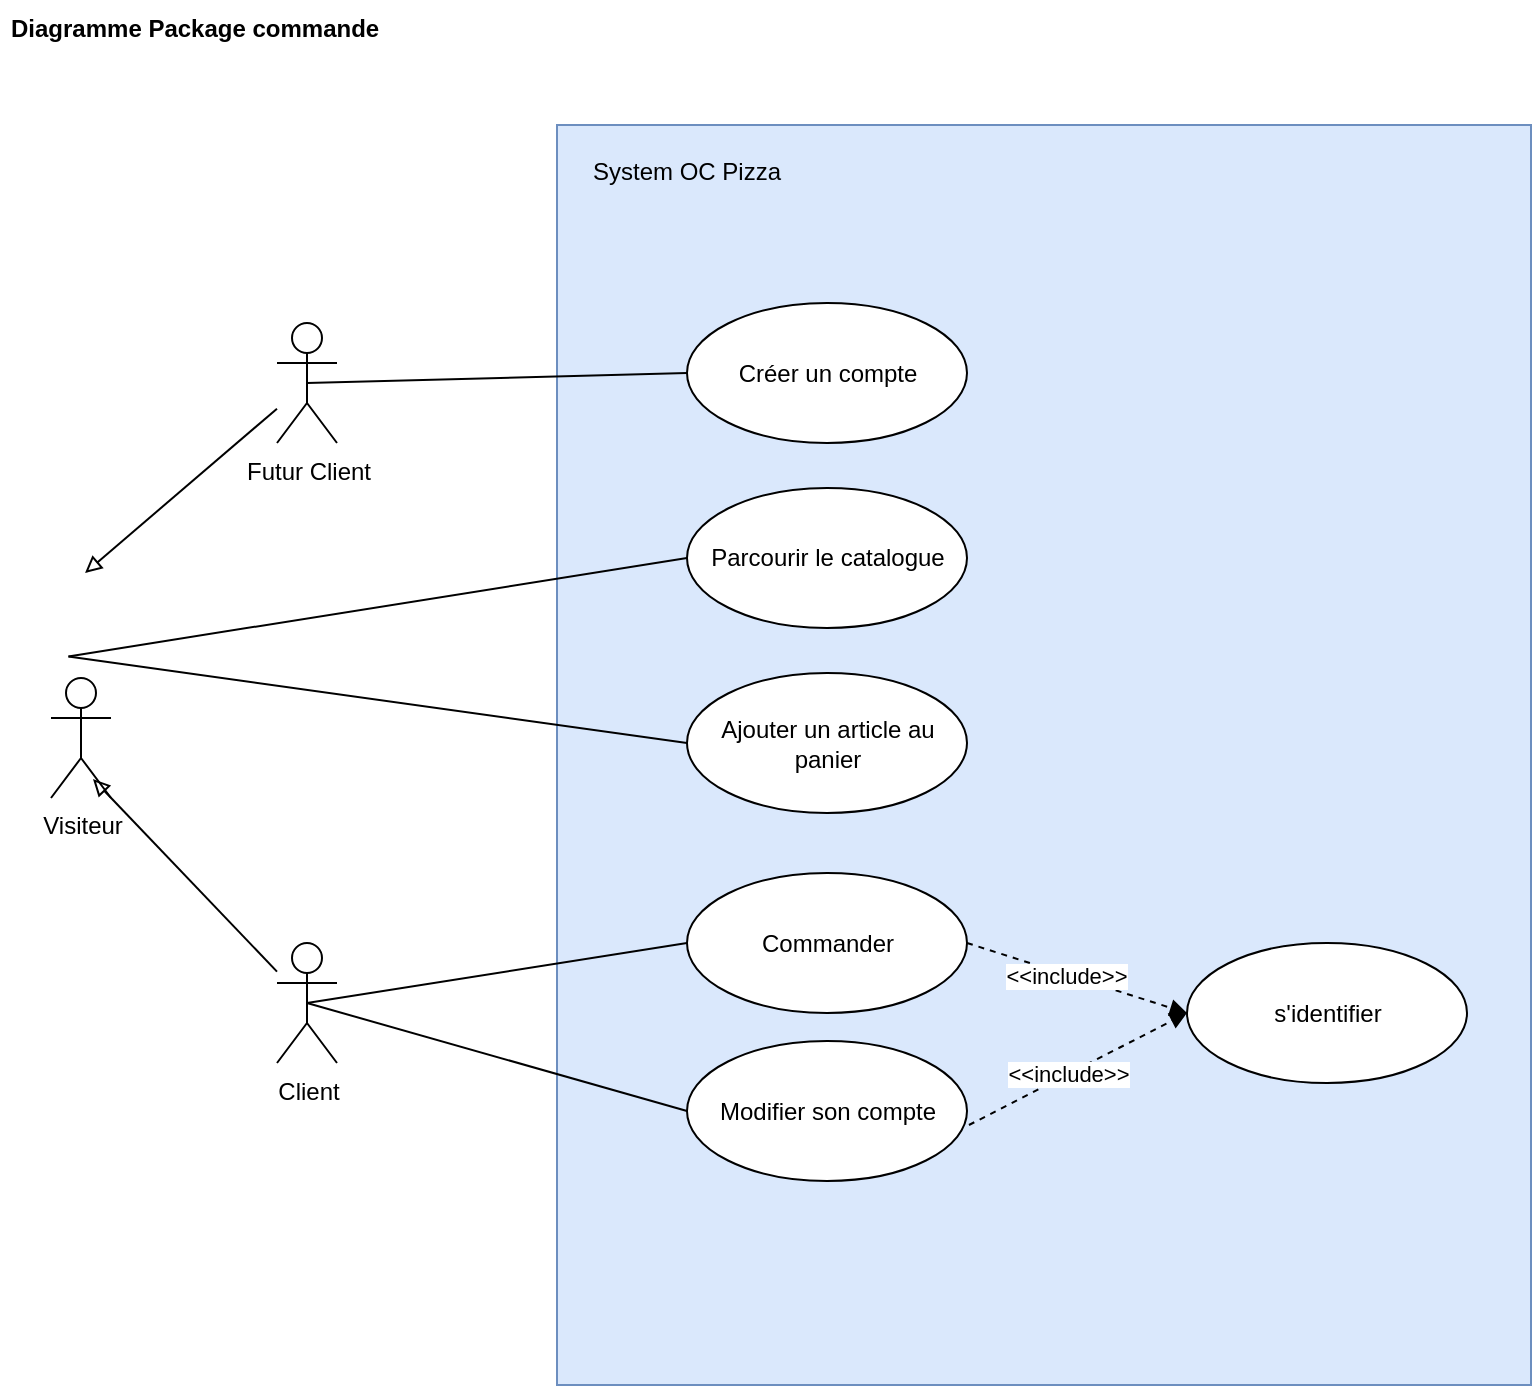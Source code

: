 <mxfile version="10.7.5" type="github"><diagram id="JyewgY5fW5GwQvbCHZMt" name="Page-1"><mxGraphModel dx="1991" dy="1047" grid="0" gridSize="10" guides="1" tooltips="1" connect="1" arrows="1" fold="1" page="1" pageScale="1" pageWidth="827" pageHeight="1169" math="0" shadow="0"><root><mxCell id="0"/><mxCell id="1" parent="0"/><mxCell id="UzLh6fYsP8_uI1JXRNLo-1" value="" style="rounded=0;whiteSpace=wrap;html=1;fillColor=#dae8fc;strokeColor=#6c8ebf;" parent="1" vertex="1"><mxGeometry x="296.5" y="78.5" width="487" height="630" as="geometry"/></mxCell><mxCell id="K4qejNiPM75E0a2eYyHc-4" value="Visiteur" style="shape=umlActor;verticalLabelPosition=bottom;labelBackgroundColor=#ffffff;verticalAlign=top;html=1;" parent="1" vertex="1"><mxGeometry x="43.5" y="355" width="30" height="60" as="geometry"/></mxCell><mxCell id="1fBPymo8KHfcIan3zini-11" style="edgeStyle=none;rounded=0;orthogonalLoop=1;jettySize=auto;html=1;endArrow=block;endFill=0;" parent="1" source="K4qejNiPM75E0a2eYyHc-5" edge="1"><mxGeometry relative="1" as="geometry"><mxPoint x="64.5" y="405.5" as="targetPoint"/></mxGeometry></mxCell><mxCell id="K4qejNiPM75E0a2eYyHc-5" value="Client" style="shape=umlActor;verticalLabelPosition=bottom;labelBackgroundColor=#ffffff;verticalAlign=top;html=1;" parent="1" vertex="1"><mxGeometry x="156.5" y="487.5" width="30" height="60" as="geometry"/></mxCell><mxCell id="K4qejNiPM75E0a2eYyHc-6" value="Créer un compte" style="ellipse;whiteSpace=wrap;html=1;" parent="1" vertex="1"><mxGeometry x="361.5" y="167.5" width="140" height="70" as="geometry"/></mxCell><mxCell id="K4qejNiPM75E0a2eYyHc-7" value="Parcourir le catalogue" style="ellipse;whiteSpace=wrap;html=1;" parent="1" vertex="1"><mxGeometry x="361.5" y="260" width="140" height="70" as="geometry"/></mxCell><mxCell id="K4qejNiPM75E0a2eYyHc-8" value="Ajouter un article au panier" style="ellipse;whiteSpace=wrap;html=1;" parent="1" vertex="1"><mxGeometry x="361.5" y="352.5" width="140" height="70" as="geometry"/></mxCell><mxCell id="1fBPymo8KHfcIan3zini-1" value="Commander" style="ellipse;whiteSpace=wrap;html=1;" parent="1" vertex="1"><mxGeometry x="361.5" y="452.5" width="140" height="70" as="geometry"/></mxCell><mxCell id="1fBPymo8KHfcIan3zini-2" value="Modifier son compte" style="ellipse;whiteSpace=wrap;html=1;" parent="1" vertex="1"><mxGeometry x="361.5" y="536.5" width="140" height="70" as="geometry"/></mxCell><mxCell id="1fBPymo8KHfcIan3zini-3" value="" style="endArrow=none;html=1;entryX=0;entryY=0.5;entryDx=0;entryDy=0;exitX=0.5;exitY=0.5;exitDx=0;exitDy=0;exitPerimeter=0;" parent="1" source="Q5NexWk7gaBLdIOtgQEJ-1" target="K4qejNiPM75E0a2eYyHc-6" edge="1"><mxGeometry width="50" height="50" relative="1" as="geometry"><mxPoint x="156.786" y="200.786" as="sourcePoint"/><mxPoint x="101.5" y="672.5" as="targetPoint"/></mxGeometry></mxCell><mxCell id="1fBPymo8KHfcIan3zini-4" value="" style="endArrow=none;html=1;entryX=0;entryY=0.5;entryDx=0;entryDy=0;exitX=0.5;exitY=0.5;exitDx=0;exitDy=0;exitPerimeter=0;" parent="1" target="K4qejNiPM75E0a2eYyHc-7" edge="1"><mxGeometry width="50" height="50" relative="1" as="geometry"><mxPoint x="52.214" y="344.214" as="sourcePoint"/><mxPoint x="101.5" y="672.5" as="targetPoint"/></mxGeometry></mxCell><mxCell id="1fBPymo8KHfcIan3zini-5" value="" style="endArrow=none;html=1;entryX=0;entryY=0.5;entryDx=0;entryDy=0;exitX=0.5;exitY=0.5;exitDx=0;exitDy=0;exitPerimeter=0;" parent="1" target="K4qejNiPM75E0a2eYyHc-8" edge="1"><mxGeometry width="50" height="50" relative="1" as="geometry"><mxPoint x="52.214" y="344.214" as="sourcePoint"/><mxPoint x="101.5" y="672.5" as="targetPoint"/></mxGeometry></mxCell><mxCell id="1fBPymo8KHfcIan3zini-6" value="" style="endArrow=none;html=1;entryX=0;entryY=0.5;entryDx=0;entryDy=0;exitX=0.5;exitY=0.5;exitDx=0;exitDy=0;exitPerimeter=0;" parent="1" source="K4qejNiPM75E0a2eYyHc-5" target="1fBPymo8KHfcIan3zini-1" edge="1"><mxGeometry width="50" height="50" relative="1" as="geometry"><mxPoint x="51.5" y="722.5" as="sourcePoint"/><mxPoint x="101.5" y="672.5" as="targetPoint"/></mxGeometry></mxCell><mxCell id="1fBPymo8KHfcIan3zini-7" value="" style="endArrow=none;html=1;entryX=0;entryY=0.5;entryDx=0;entryDy=0;exitX=0.5;exitY=0.5;exitDx=0;exitDy=0;exitPerimeter=0;" parent="1" source="K4qejNiPM75E0a2eYyHc-5" target="1fBPymo8KHfcIan3zini-2" edge="1"><mxGeometry width="50" height="50" relative="1" as="geometry"><mxPoint x="51.5" y="722.5" as="sourcePoint"/><mxPoint x="101.5" y="672.5" as="targetPoint"/></mxGeometry></mxCell><mxCell id="H3LByWC0bO7XI84rloTg-1" value="s'identifier" style="ellipse;whiteSpace=wrap;html=1;" parent="1" vertex="1"><mxGeometry x="611.5" y="487.5" width="140" height="70" as="geometry"/></mxCell><mxCell id="H3LByWC0bO7XI84rloTg-4" value="&amp;lt;&amp;lt;include&amp;gt;&amp;gt;" style="html=1;verticalAlign=bottom;endArrow=block;dashed=1;entryX=0;entryY=0.5;entryDx=0;entryDy=0;exitX=1;exitY=0.5;exitDx=0;exitDy=0;" parent="1" source="1fBPymo8KHfcIan3zini-1" target="H3LByWC0bO7XI84rloTg-1" edge="1"><mxGeometry x="-0.044" y="-9" width="80" relative="1" as="geometry"><mxPoint x="51.5" y="692.5" as="sourcePoint"/><mxPoint x="131.5" y="692.5" as="targetPoint"/><mxPoint as="offset"/></mxGeometry></mxCell><mxCell id="H3LByWC0bO7XI84rloTg-5" value="&amp;lt;&amp;lt;include&amp;gt;&amp;gt;" style="html=1;verticalAlign=bottom;endArrow=block;dashed=1;entryX=0;entryY=0.5;entryDx=0;entryDy=0;exitX=1.007;exitY=0.6;exitDx=0;exitDy=0;exitPerimeter=0;" parent="1" source="1fBPymo8KHfcIan3zini-2" target="H3LByWC0bO7XI84rloTg-1" edge="1"><mxGeometry x="-0.168" y="-8" width="80" relative="1" as="geometry"><mxPoint x="51.5" y="692.5" as="sourcePoint"/><mxPoint x="131.5" y="692.5" as="targetPoint"/><mxPoint as="offset"/></mxGeometry></mxCell><mxCell id="UzLh6fYsP8_uI1JXRNLo-2" value="System OC Pizza" style="text;html=1;strokeColor=none;fillColor=none;align=center;verticalAlign=middle;whiteSpace=wrap;rounded=0;" parent="1" vertex="1"><mxGeometry x="304" y="91.5" width="115" height="20" as="geometry"/></mxCell><mxCell id="Q5NexWk7gaBLdIOtgQEJ-5" style="rounded=0;orthogonalLoop=1;jettySize=auto;html=1;endArrow=block;endFill=0;" edge="1" parent="1" source="Q5NexWk7gaBLdIOtgQEJ-1"><mxGeometry relative="1" as="geometry"><mxPoint x="60.5" y="302.5" as="targetPoint"/></mxGeometry></mxCell><mxCell id="Q5NexWk7gaBLdIOtgQEJ-1" value="Futur Client" style="shape=umlActor;verticalLabelPosition=bottom;labelBackgroundColor=#ffffff;verticalAlign=top;html=1;" vertex="1" parent="1"><mxGeometry x="156.5" y="177.5" width="30" height="60" as="geometry"/></mxCell><mxCell id="Q5NexWk7gaBLdIOtgQEJ-9" value="Diagramme Package commande" style="text;align=left;fontStyle=1;verticalAlign=middle;spacingLeft=3;spacingRight=3;strokeColor=none;rotatable=0;points=[[0,0.5],[1,0.5]];portConstraint=eastwest;" vertex="1" parent="1"><mxGeometry x="18.5" y="16.5" width="188" height="26" as="geometry"/></mxCell></root></mxGraphModel></diagram></mxfile>